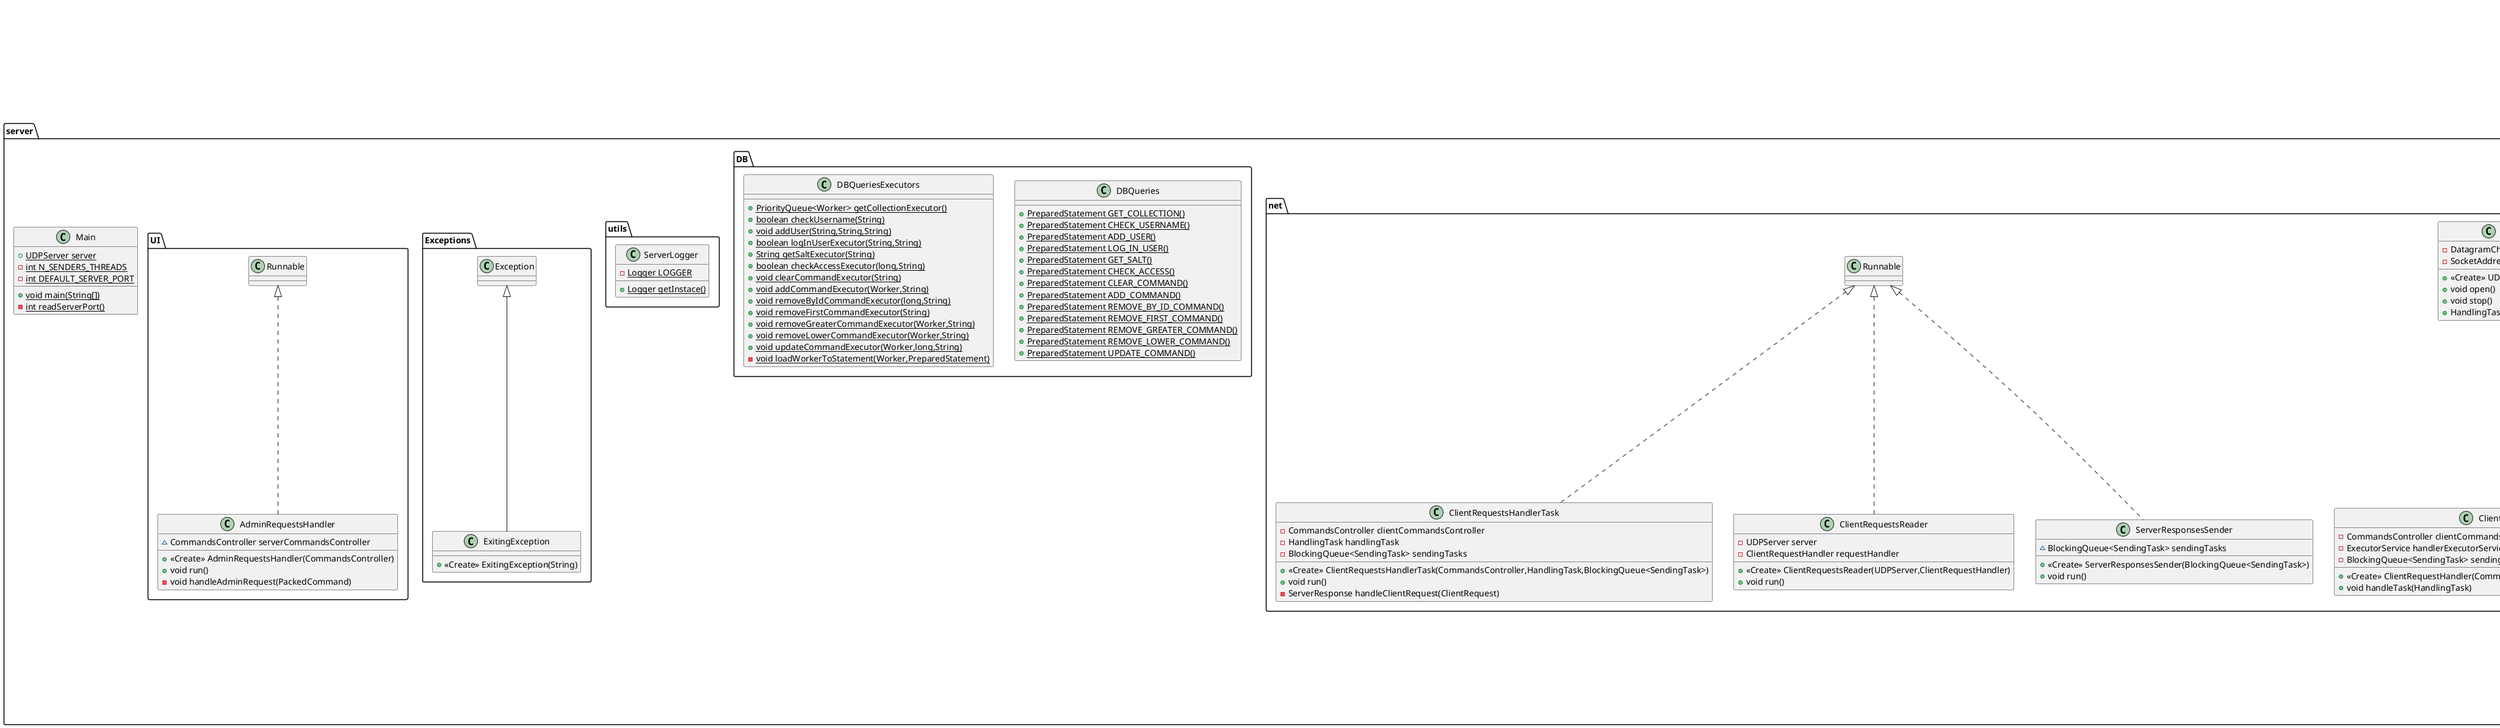 @startuml
class server.Controllers.DBController {
- {static} String LOGIN_DATA_FILE
- {static} String DATABASE_DRIVER
- Connection connection
- {static} DBController CONTROLLER
- <<Create>> DBController()
+ {static} DBController getInstance()
+ void connect()
+ Connection getConnection()
+ void close()
}


class server.Commands.AddCommand {
- Worker worker
- String username
+ <<Create>> AddCommand()
+ void initCommandArgs(ArrayList<Serializable>)
+ ServerResponse execute()
}


class server.net.UDPServer {
- DatagramChannel serverChannel
- SocketAddress serverAddress
+ <<Create>> UDPServer(int)
+ void open()
+ void stop()
+ HandlingTask receiveObject()
}


class server.DB.DBQueries {
+ {static} PreparedStatement GET_COLLECTION()
+ {static} PreparedStatement CHECK_USERNAME()
+ {static} PreparedStatement ADD_USER()
+ {static} PreparedStatement LOG_IN_USER()
+ {static} PreparedStatement GET_SALT()
+ {static} PreparedStatement CHECK_ACCESS()
+ {static} PreparedStatement CLEAR_COMMAND()
+ {static} PreparedStatement ADD_COMMAND()
+ {static} PreparedStatement REMOVE_BY_ID_COMMAND()
+ {static} PreparedStatement REMOVE_FIRST_COMMAND()
+ {static} PreparedStatement REMOVE_GREATER_COMMAND()
+ {static} PreparedStatement REMOVE_LOWER_COMMAND()
+ {static} PreparedStatement UPDATE_COMMAND()
}

class server.Commands.ClearCommand {
- String username
+ <<Create>> ClearCommand()
+ void initCommandArgs(ArrayList<Serializable>)
+ ServerResponse execute()
}


class server.utils.ServerLogger {
- {static} Logger LOGGER
+ {static} Logger getInstace()
}


class server.Commands.RemoveByIdCommand {
- long id
- String username
+ <<Create>> RemoveByIdCommand()
+ ServerResponse execute()
+ void initCommandArgs(ArrayList<Serializable>)
}


class server.Main {
+ {static} UDPServer server
- {static} int N_SENDERS_THREADS
- {static} int DEFAULT_SERVER_PORT
+ {static} void main(String[])
- {static} int readServerPort()
}


class server.net.SendingTask {
- ServerResponse response
- SocketAddress address
+ <<Create>> SendingTask(ServerResponse,SocketAddress)
+ ServerResponse response()
+ SocketAddress address()
}


class server.Commands.UpdateByIdCommand {
- long id
- Worker worker
- String username
+ <<Create>> UpdateByIdCommand()
+ ServerResponse execute()
+ void initCommandArgs(ArrayList<Serializable>)
}


class server.net.ClientRequestsHandlerTask {
- CommandsController clientCommandsController
- HandlingTask handlingTask
- BlockingQueue<SendingTask> sendingTasks
+ <<Create>> ClientRequestsHandlerTask(CommandsController,HandlingTask,BlockingQueue<SendingTask>)
+ void run()
- ServerResponse handleClientRequest(ClientRequest)
}


class server.Commands.RemoveLowerCommand {
- Worker worker
- String username
+ <<Create>> RemoveLowerCommand()
+ ServerResponse execute()
+ void initCommandArgs(ArrayList<Serializable>)
}


class server.Commands.CheckIdCommand {
- long id
- String username
+ <<Create>> CheckIdCommand()
+ ServerResponse execute()
+ void initCommandArgs(ArrayList<Serializable>)
}


class server.Commands.InfoCommand {
+ <<Create>> InfoCommand()
+ ServerResponse execute()
}

class server.net.ClientRequestsReader {
- UDPServer server
- ClientRequestHandler requestHandler
+ <<Create>> ClientRequestsReader(UDPServer,ClientRequestHandler)
+ void run()
}


class server.net.ClientRequestHandler {
- CommandsController clientCommandsController
- ExecutorService handlerExecutorService
- BlockingQueue<SendingTask> sendingTasks
+ <<Create>> ClientRequestHandler(CommandsController,BlockingQueue<SendingTask>)
+ void handleTask(HandlingTask)
}


class server.net.ServerResponsesSender {
~ BlockingQueue<SendingTask> sendingTasks
+ <<Create>> ServerResponsesSender(BlockingQueue<SendingTask>)
+ void run()
}


class server.Commands.ShowCommand {
+ <<Create>> ShowCommand()
+ ServerResponse execute()
}

class server.Commands.FilterLessThanEndDateCommand {
- LocalDateTime endDate
+ <<Create>> FilterLessThanEndDateCommand()
+ ServerResponse execute()
+ void initCommandArgs(ArrayList<Serializable>)
}


class server.Controllers.AuthorizationController {
+ {static} void logIn(UserInfo)
+ {static} boolean checkUsername(String)
+ {static} void addUser(UserInfo)
}

class server.Exceptions.ExitingException {
+ <<Create>> ExitingException(String)
}

class server.net.HandlingTask {
- ClientRequest clientRequest
- SocketAddress address
+ <<Create>> HandlingTask(ClientRequest,SocketAddress)
+ ClientRequest clientRequest()
+ SocketAddress address()
}


class server.Commands.CheckEmptyCollectionCommand {
+ <<Create>> CheckEmptyCollectionCommand()
+ ServerResponse execute()
}

class server.Commands.RemoveGreaterCommand {
- Worker worker
- String username
+ <<Create>> RemoveGreaterCommand()
+ ServerResponse execute()
+ void initCommandArgs(ArrayList<Serializable>)
}


class server.UI.AdminRequestsHandler {
~ CommandsController serverCommandsController
+ <<Create>> AdminRequestsHandler(CommandsController)
+ void run()
- void handleAdminRequest(PackedCommand)
}


class server.Commands.ExitCommand {
+ <<Create>> ExitCommand()
+ ServerResponse execute()
}

class server.Commands.RemoveFirstCommand {
- String username
+ <<Create>> RemoveFirstCommand()
+ void initCommandArgs(ArrayList<Serializable>)
+ ServerResponse execute()
}


class server.DB.DBQueriesExecutors {
+ {static} PriorityQueue<Worker> getCollectionExecutor()
+ {static} boolean checkUsername(String)
+ {static} void addUser(String,String,String)
+ {static} boolean logInUserExecutor(String,String)
+ {static} String getSaltExecutor(String)
+ {static} boolean checkAccessExecutor(long,String)
+ {static} void clearCommandExecutor(String)
+ {static} void addCommandExecutor(Worker,String)
+ {static} void removeByIdCommandExecutor(long,String)
+ {static} void removeFirstCommandExecutor(String)
+ {static} void removeGreaterCommandExecutor(Worker,String)
+ {static} void removeLowerCommandExecutor(Worker,String)
+ {static} void updateCommandExecutor(Worker,long,String)
- {static} void loadWorkerToStatement(Worker,PreparedStatement)
}

class server.Commands.MinBySalaryCommand {
+ <<Create>> MinBySalaryCommand()
+ ServerResponse execute()
}

class server.Controllers.CollectionController {
- {static} CollectionController COLLECTION_CONTROLLER
- PriorityQueue<Worker> collection
- LocalDateTime creationDate
- <<Create>> CollectionController()
+ {static} CollectionController getInstance()
- {static} boolean isValid(PriorityQueue<Worker>)
+ LocalDateTime getCreationDate()
+ boolean containsId(long)
+ String getInfo()
+ void add(Worker,String)
+ void update(long,Worker,String)
+ void removeById(long,String)
+ void clear(String)
+ void removeFirst(String)
+ int removeGreater(Worker,String)
+ int removeLower(Worker,String)
+ Worker getMinBySalary()
+ List<Worker> getLessThanEndDate(LocalDateTime)
+ List<Integer> getDescendingSalaries()
+ void loadCollection()
+ boolean checkAccess(long,String)
+ String getStringCollection()
+ boolean isEmpty()
}


class server.Commands.PrintFieldDescendingSalaryCommand {
+ <<Create>> PrintFieldDescendingSalaryCommand()
+ ServerResponse execute()
}



common.Commands.UserCommand <|-- server.Commands.AddCommand
common.Commands.UserCommand <|-- server.Commands.ClearCommand
common.Commands.UserCommand <|-- server.Commands.RemoveByIdCommand
common.Commands.UserCommand <|-- server.Commands.UpdateByIdCommand
server.net.Runnable <|.. server.net.ClientRequestsHandlerTask
common.Commands.UserCommand <|-- server.Commands.RemoveLowerCommand
common.Commands.UserCommand <|-- server.Commands.CheckIdCommand
common.Commands.UserCommand <|-- server.Commands.InfoCommand
server.net.Runnable <|.. server.net.ClientRequestsReader
server.net.Runnable <|.. server.net.ServerResponsesSender
common.Commands.UserCommand <|-- server.Commands.ShowCommand
common.Commands.UserCommand <|-- server.Commands.FilterLessThanEndDateCommand
server.Exceptions.Exception <|-- server.Exceptions.ExitingException
common.Commands.UserCommand <|-- server.Commands.CheckEmptyCollectionCommand
common.Commands.UserCommand <|-- server.Commands.RemoveGreaterCommand
server.UI.Runnable <|.. server.UI.AdminRequestsHandler
common.Commands.UserCommand <|-- server.Commands.ExitCommand
common.Commands.UserCommand <|-- server.Commands.RemoveFirstCommand
common.Commands.UserCommand <|-- server.Commands.MinBySalaryCommand
common.Commands.UserCommand <|-- server.Commands.PrintFieldDescendingSalaryCommand
@enduml